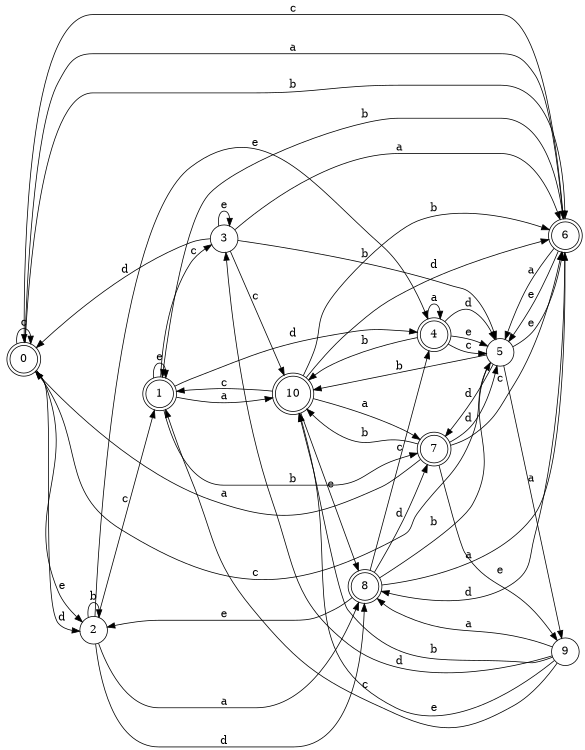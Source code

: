 digraph n9_5 {
__start0 [label="" shape="none"];

rankdir=LR;
size="8,5";

s0 [style="rounded,filled", color="black", fillcolor="white" shape="doublecircle", label="0"];
s1 [style="rounded,filled", color="black", fillcolor="white" shape="doublecircle", label="1"];
s2 [style="filled", color="black", fillcolor="white" shape="circle", label="2"];
s3 [style="filled", color="black", fillcolor="white" shape="circle", label="3"];
s4 [style="rounded,filled", color="black", fillcolor="white" shape="doublecircle", label="4"];
s5 [style="filled", color="black", fillcolor="white" shape="circle", label="5"];
s6 [style="rounded,filled", color="black", fillcolor="white" shape="doublecircle", label="6"];
s7 [style="rounded,filled", color="black", fillcolor="white" shape="doublecircle", label="7"];
s8 [style="rounded,filled", color="black", fillcolor="white" shape="doublecircle", label="8"];
s9 [style="filled", color="black", fillcolor="white" shape="circle", label="9"];
s10 [style="rounded,filled", color="black", fillcolor="white" shape="doublecircle", label="10"];
s0 -> s6 [label="a"];
s0 -> s6 [label="b"];
s0 -> s0 [label="c"];
s0 -> s2 [label="d"];
s0 -> s2 [label="e"];
s1 -> s10 [label="a"];
s1 -> s7 [label="b"];
s1 -> s3 [label="c"];
s1 -> s4 [label="d"];
s1 -> s1 [label="e"];
s2 -> s8 [label="a"];
s2 -> s2 [label="b"];
s2 -> s1 [label="c"];
s2 -> s8 [label="d"];
s2 -> s4 [label="e"];
s3 -> s6 [label="a"];
s3 -> s5 [label="b"];
s3 -> s10 [label="c"];
s3 -> s0 [label="d"];
s3 -> s3 [label="e"];
s4 -> s4 [label="a"];
s4 -> s10 [label="b"];
s4 -> s5 [label="c"];
s4 -> s5 [label="d"];
s4 -> s5 [label="e"];
s5 -> s9 [label="a"];
s5 -> s10 [label="b"];
s5 -> s0 [label="c"];
s5 -> s7 [label="d"];
s5 -> s6 [label="e"];
s6 -> s5 [label="a"];
s6 -> s1 [label="b"];
s6 -> s0 [label="c"];
s6 -> s8 [label="d"];
s6 -> s5 [label="e"];
s7 -> s0 [label="a"];
s7 -> s10 [label="b"];
s7 -> s6 [label="c"];
s7 -> s5 [label="d"];
s7 -> s9 [label="e"];
s8 -> s6 [label="a"];
s8 -> s5 [label="b"];
s8 -> s4 [label="c"];
s8 -> s7 [label="d"];
s8 -> s2 [label="e"];
s9 -> s8 [label="a"];
s9 -> s10 [label="b"];
s9 -> s1 [label="c"];
s9 -> s3 [label="d"];
s9 -> s10 [label="e"];
s10 -> s7 [label="a"];
s10 -> s6 [label="b"];
s10 -> s1 [label="c"];
s10 -> s6 [label="d"];
s10 -> s8 [label="e"];

}